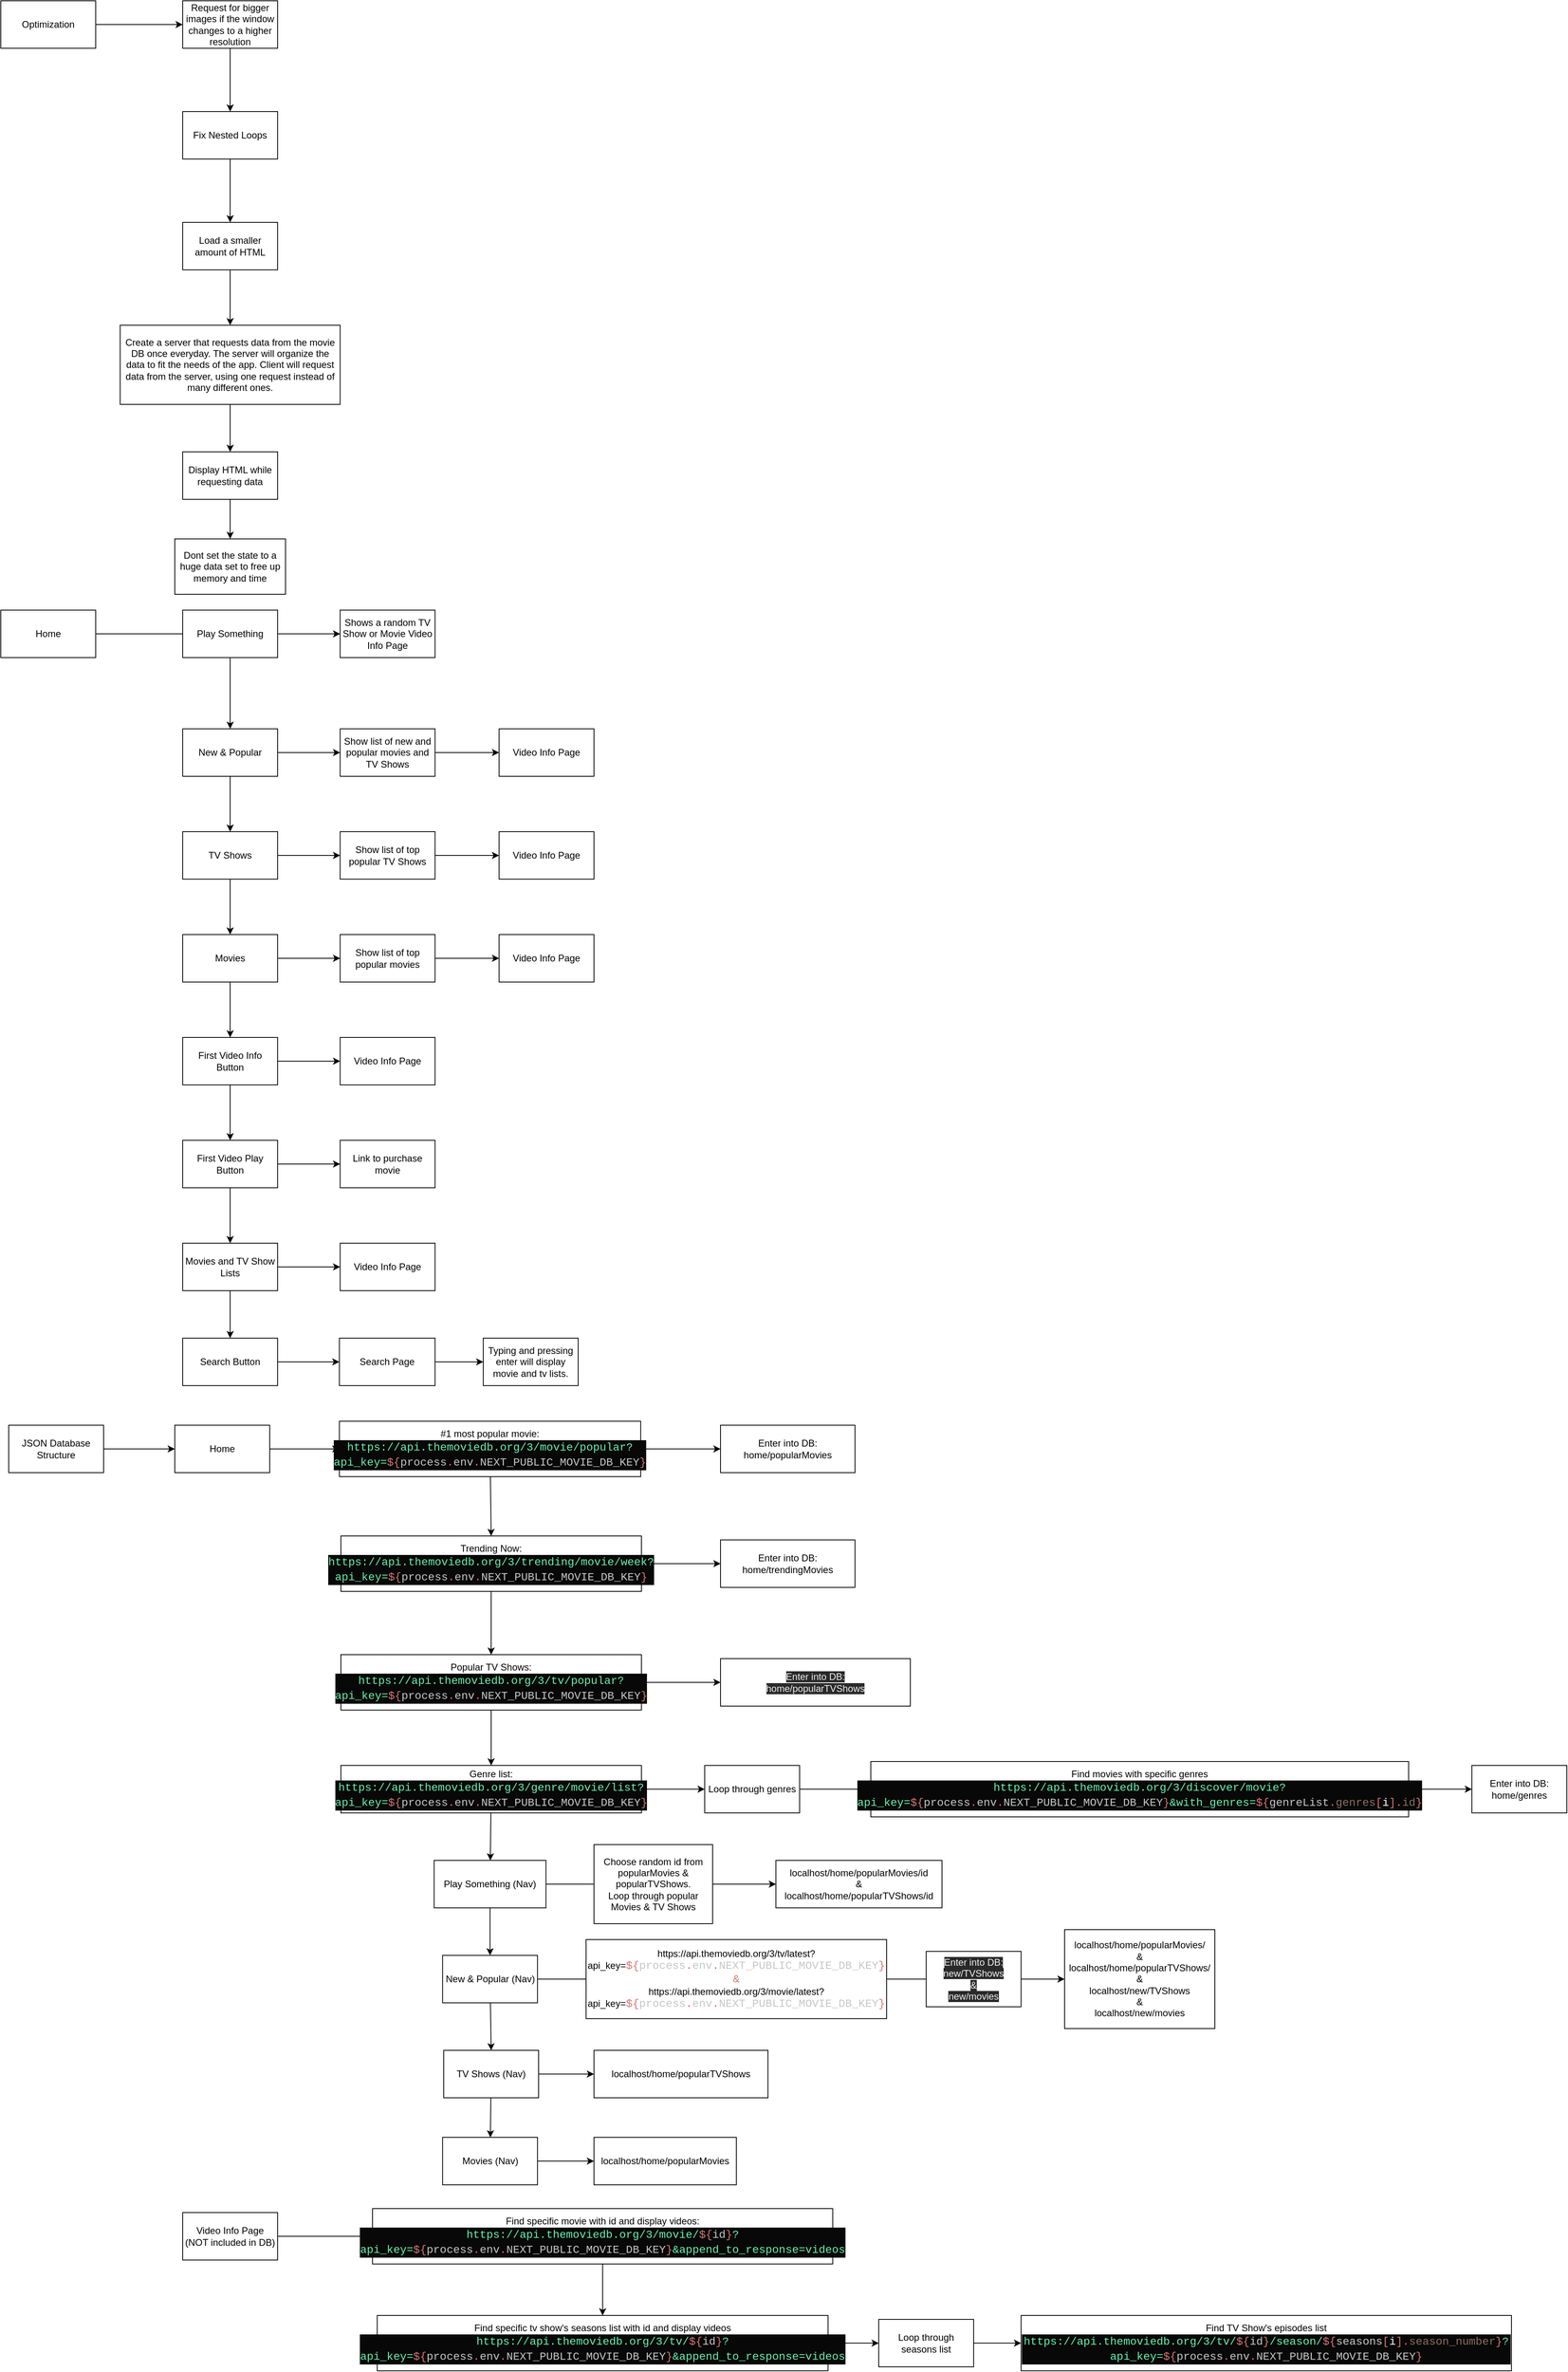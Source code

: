 <mxfile>
    <diagram id="VXB6O54aShf3tAHEvI4C" name="Page-1">
        <mxGraphModel dx="1663" dy="1744" grid="1" gridSize="10" guides="1" tooltips="1" connect="1" arrows="1" fold="1" page="1" pageScale="1" pageWidth="850" pageHeight="1100" math="0" shadow="0">
            <root>
                <mxCell id="0"/>
                <mxCell id="1" parent="0"/>
                <mxCell id="6" style="edgeStyle=none;html=1;entryX=0;entryY=0.5;entryDx=0;entryDy=0;" parent="1" source="4" edge="1" target="57">
                    <mxGeometry relative="1" as="geometry">
                        <mxPoint x="280" y="120" as="targetPoint"/>
                    </mxGeometry>
                </mxCell>
                <mxCell id="4" value="Optimization" style="whiteSpace=wrap;html=1;" parent="1" vertex="1">
                    <mxGeometry x="50" y="-50" width="120" height="60" as="geometry"/>
                </mxCell>
                <mxCell id="9" style="edgeStyle=none;html=1;entryX=0.5;entryY=0;entryDx=0;entryDy=0;" parent="1" source="7" target="8" edge="1">
                    <mxGeometry relative="1" as="geometry"/>
                </mxCell>
                <mxCell id="7" value="Fix Nested Loops" style="whiteSpace=wrap;html=1;" parent="1" vertex="1">
                    <mxGeometry x="280" y="90" width="120" height="60" as="geometry"/>
                </mxCell>
                <mxCell id="11" style="edgeStyle=none;html=1;entryX=0.5;entryY=0;entryDx=0;entryDy=0;" parent="1" source="8" target="10" edge="1">
                    <mxGeometry relative="1" as="geometry"/>
                </mxCell>
                <mxCell id="8" value="Load a smaller amount of HTML" style="whiteSpace=wrap;html=1;" parent="1" vertex="1">
                    <mxGeometry x="280" y="230" width="120" height="60" as="geometry"/>
                </mxCell>
                <mxCell id="13" style="edgeStyle=none;html=1;entryX=0.5;entryY=0;entryDx=0;entryDy=0;" parent="1" source="10" target="12" edge="1">
                    <mxGeometry relative="1" as="geometry"/>
                </mxCell>
                <mxCell id="10" value="Create a server that requests data from the movie DB once everyday. The server will organize the data to fit the needs of the app. Client will request data from the server, using one request instead of many different ones." style="whiteSpace=wrap;html=1;" parent="1" vertex="1">
                    <mxGeometry x="200.94" y="360" width="278.12" height="100" as="geometry"/>
                </mxCell>
                <mxCell id="56" style="edgeStyle=none;html=1;" parent="1" source="12" target="55" edge="1">
                    <mxGeometry relative="1" as="geometry"/>
                </mxCell>
                <mxCell id="12" value="Display HTML while requesting data" style="whiteSpace=wrap;html=1;" parent="1" vertex="1">
                    <mxGeometry x="280" y="520" width="120" height="60" as="geometry"/>
                </mxCell>
                <mxCell id="15" style="edgeStyle=none;html=1;" parent="1" source="14" edge="1">
                    <mxGeometry relative="1" as="geometry">
                        <mxPoint x="290" y="750" as="targetPoint"/>
                    </mxGeometry>
                </mxCell>
                <mxCell id="14" value="Home" style="whiteSpace=wrap;html=1;" parent="1" vertex="1">
                    <mxGeometry x="50" y="720" width="120" height="60" as="geometry"/>
                </mxCell>
                <mxCell id="18" style="edgeStyle=none;html=1;entryX=0.5;entryY=0;entryDx=0;entryDy=0;" parent="1" source="16" target="17" edge="1">
                    <mxGeometry relative="1" as="geometry"/>
                </mxCell>
                <mxCell id="32" style="edgeStyle=none;html=1;" parent="1" source="16" target="31" edge="1">
                    <mxGeometry relative="1" as="geometry"/>
                </mxCell>
                <mxCell id="16" value="Play Something" style="whiteSpace=wrap;html=1;" parent="1" vertex="1">
                    <mxGeometry x="280" y="720" width="120" height="60" as="geometry"/>
                </mxCell>
                <mxCell id="19" style="edgeStyle=none;html=1;" parent="1" source="17" edge="1">
                    <mxGeometry relative="1" as="geometry">
                        <mxPoint x="340" y="1000" as="targetPoint"/>
                    </mxGeometry>
                </mxCell>
                <mxCell id="34" style="edgeStyle=none;html=1;entryX=0;entryY=0.5;entryDx=0;entryDy=0;" parent="1" source="17" target="33" edge="1">
                    <mxGeometry relative="1" as="geometry">
                        <mxPoint x="470" y="900" as="targetPoint"/>
                    </mxGeometry>
                </mxCell>
                <mxCell id="17" value="New &amp;amp; Popular" style="whiteSpace=wrap;html=1;" parent="1" vertex="1">
                    <mxGeometry x="280" y="870" width="120" height="60" as="geometry"/>
                </mxCell>
                <mxCell id="22" style="edgeStyle=none;html=1;entryX=0.5;entryY=0;entryDx=0;entryDy=0;" parent="1" source="20" target="21" edge="1">
                    <mxGeometry relative="1" as="geometry"/>
                </mxCell>
                <mxCell id="36" style="edgeStyle=none;html=1;entryX=0;entryY=0.5;entryDx=0;entryDy=0;" parent="1" source="20" target="35" edge="1">
                    <mxGeometry relative="1" as="geometry"/>
                </mxCell>
                <mxCell id="20" value="TV Shows" style="whiteSpace=wrap;html=1;" parent="1" vertex="1">
                    <mxGeometry x="280" y="1000" width="120" height="60" as="geometry"/>
                </mxCell>
                <mxCell id="24" style="edgeStyle=none;html=1;entryX=0.5;entryY=0;entryDx=0;entryDy=0;" parent="1" source="21" target="23" edge="1">
                    <mxGeometry relative="1" as="geometry"/>
                </mxCell>
                <mxCell id="42" style="edgeStyle=none;html=1;entryX=0;entryY=0.5;entryDx=0;entryDy=0;" parent="1" source="21" target="41" edge="1">
                    <mxGeometry relative="1" as="geometry"/>
                </mxCell>
                <mxCell id="21" value="Movies" style="whiteSpace=wrap;html=1;" parent="1" vertex="1">
                    <mxGeometry x="280" y="1130" width="120" height="60" as="geometry"/>
                </mxCell>
                <mxCell id="26" style="edgeStyle=none;html=1;entryX=0.5;entryY=0;entryDx=0;entryDy=0;" parent="1" source="23" target="25" edge="1">
                    <mxGeometry relative="1" as="geometry"/>
                </mxCell>
                <mxCell id="46" value="" style="edgeStyle=none;html=1;" parent="1" source="23" target="45" edge="1">
                    <mxGeometry relative="1" as="geometry"/>
                </mxCell>
                <mxCell id="23" value="First Video Info Button" style="whiteSpace=wrap;html=1;" parent="1" vertex="1">
                    <mxGeometry x="280" y="1260" width="120" height="60" as="geometry"/>
                </mxCell>
                <mxCell id="28" style="edgeStyle=none;html=1;entryX=0.5;entryY=0;entryDx=0;entryDy=0;" parent="1" source="25" target="27" edge="1">
                    <mxGeometry relative="1" as="geometry"/>
                </mxCell>
                <mxCell id="48" style="edgeStyle=none;html=1;entryX=0;entryY=0.5;entryDx=0;entryDy=0;" parent="1" source="25" target="47" edge="1">
                    <mxGeometry relative="1" as="geometry"/>
                </mxCell>
                <mxCell id="25" value="First Video Play Button" style="whiteSpace=wrap;html=1;" parent="1" vertex="1">
                    <mxGeometry x="280" y="1390" width="120" height="60" as="geometry"/>
                </mxCell>
                <mxCell id="30" style="edgeStyle=none;html=1;entryX=0;entryY=0.5;entryDx=0;entryDy=0;" parent="1" source="27" target="29" edge="1">
                    <mxGeometry relative="1" as="geometry"/>
                </mxCell>
                <mxCell id="50" style="edgeStyle=none;html=1;" parent="1" source="27" target="49" edge="1">
                    <mxGeometry relative="1" as="geometry"/>
                </mxCell>
                <mxCell id="27" value="Movies and TV Show Lists" style="whiteSpace=wrap;html=1;" parent="1" vertex="1">
                    <mxGeometry x="280" y="1520" width="120" height="60" as="geometry"/>
                </mxCell>
                <mxCell id="29" value="Video Info Page" style="whiteSpace=wrap;html=1;" parent="1" vertex="1">
                    <mxGeometry x="479.06" y="1520" width="120" height="60" as="geometry"/>
                </mxCell>
                <mxCell id="31" value="Shows a random TV Show or Movie Video Info Page" style="whiteSpace=wrap;html=1;" parent="1" vertex="1">
                    <mxGeometry x="479.06" y="720" width="120" height="60" as="geometry"/>
                </mxCell>
                <mxCell id="40" style="edgeStyle=none;html=1;entryX=0;entryY=0.5;entryDx=0;entryDy=0;" parent="1" source="33" target="39" edge="1">
                    <mxGeometry relative="1" as="geometry"/>
                </mxCell>
                <mxCell id="33" value="Show list of new and popular movies and TV Shows" style="whiteSpace=wrap;html=1;" parent="1" vertex="1">
                    <mxGeometry x="479.06" y="870" width="120" height="60" as="geometry"/>
                </mxCell>
                <mxCell id="38" style="edgeStyle=none;html=1;entryX=0;entryY=0.5;entryDx=0;entryDy=0;" parent="1" source="35" target="37" edge="1">
                    <mxGeometry relative="1" as="geometry"/>
                </mxCell>
                <mxCell id="35" value="Show list of top popular TV Shows" style="whiteSpace=wrap;html=1;" parent="1" vertex="1">
                    <mxGeometry x="479.06" y="1000" width="120" height="60" as="geometry"/>
                </mxCell>
                <mxCell id="37" value="Video Info Page" style="whiteSpace=wrap;html=1;" parent="1" vertex="1">
                    <mxGeometry x="680" y="1000" width="120" height="60" as="geometry"/>
                </mxCell>
                <mxCell id="39" value="Video Info Page" style="whiteSpace=wrap;html=1;" parent="1" vertex="1">
                    <mxGeometry x="680" y="870" width="120" height="60" as="geometry"/>
                </mxCell>
                <mxCell id="44" style="edgeStyle=none;html=1;entryX=0;entryY=0.5;entryDx=0;entryDy=0;" parent="1" source="41" target="43" edge="1">
                    <mxGeometry relative="1" as="geometry"/>
                </mxCell>
                <mxCell id="41" value="&lt;span&gt;Show list of top popular movies&lt;/span&gt;" style="whiteSpace=wrap;html=1;" parent="1" vertex="1">
                    <mxGeometry x="479.06" y="1130" width="120" height="60" as="geometry"/>
                </mxCell>
                <mxCell id="43" value="Video Info Page" style="whiteSpace=wrap;html=1;" parent="1" vertex="1">
                    <mxGeometry x="680" y="1130" width="120" height="60" as="geometry"/>
                </mxCell>
                <mxCell id="45" value="Video Info Page" style="whiteSpace=wrap;html=1;" parent="1" vertex="1">
                    <mxGeometry x="479.06" y="1260" width="120" height="60" as="geometry"/>
                </mxCell>
                <mxCell id="47" value="Link to purchase movie" style="whiteSpace=wrap;html=1;" parent="1" vertex="1">
                    <mxGeometry x="479.06" y="1390" width="120" height="60" as="geometry"/>
                </mxCell>
                <mxCell id="52" style="edgeStyle=none;html=1;entryX=0;entryY=0.5;entryDx=0;entryDy=0;" parent="1" source="49" target="51" edge="1">
                    <mxGeometry relative="1" as="geometry"/>
                </mxCell>
                <mxCell id="49" value="Search Button" style="whiteSpace=wrap;html=1;" parent="1" vertex="1">
                    <mxGeometry x="280" y="1640" width="120" height="60" as="geometry"/>
                </mxCell>
                <mxCell id="53" style="edgeStyle=none;html=1;" parent="1" source="51" edge="1">
                    <mxGeometry relative="1" as="geometry">
                        <mxPoint x="660" y="1670" as="targetPoint"/>
                    </mxGeometry>
                </mxCell>
                <mxCell id="51" value="Search Page" style="whiteSpace=wrap;html=1;" parent="1" vertex="1">
                    <mxGeometry x="478.12" y="1640" width="120.94" height="60" as="geometry"/>
                </mxCell>
                <mxCell id="54" value="&lt;span&gt;Typing and pressing enter will display movie and tv lists.&lt;/span&gt;" style="whiteSpace=wrap;html=1;" parent="1" vertex="1">
                    <mxGeometry x="660" y="1640" width="120" height="60" as="geometry"/>
                </mxCell>
                <mxCell id="55" value="Dont set the state to a huge data set to free up memory and time" style="whiteSpace=wrap;html=1;" parent="1" vertex="1">
                    <mxGeometry x="270" y="630" width="140" height="70" as="geometry"/>
                </mxCell>
                <mxCell id="58" style="edgeStyle=none;html=1;entryX=0.5;entryY=0;entryDx=0;entryDy=0;" parent="1" source="57" target="7" edge="1">
                    <mxGeometry relative="1" as="geometry"/>
                </mxCell>
                <mxCell id="57" value="Request for bigger images if the window changes to a higher resolution" style="whiteSpace=wrap;html=1;" parent="1" vertex="1">
                    <mxGeometry x="280" y="-50" width="120" height="60" as="geometry"/>
                </mxCell>
                <mxCell id="91" style="edgeStyle=none;html=1;entryX=0;entryY=0.5;entryDx=0;entryDy=0;" edge="1" parent="1" source="59" target="90">
                    <mxGeometry relative="1" as="geometry"/>
                </mxCell>
                <mxCell id="59" value="JSON Database Structure" style="whiteSpace=wrap;html=1;" vertex="1" parent="1">
                    <mxGeometry x="60" y="1750" width="120" height="60" as="geometry"/>
                </mxCell>
                <mxCell id="65" style="edgeStyle=none;html=1;entryX=0;entryY=0.5;entryDx=0;entryDy=0;" edge="1" parent="1" target="64">
                    <mxGeometry relative="1" as="geometry">
                        <mxPoint x="360" y="1780" as="sourcePoint"/>
                    </mxGeometry>
                </mxCell>
                <mxCell id="77" style="edgeStyle=none;html=1;entryX=0;entryY=0.5;entryDx=0;entryDy=0;" edge="1" parent="1" source="63" target="76">
                    <mxGeometry relative="1" as="geometry"/>
                </mxCell>
                <mxCell id="63" value="Video Info Page&lt;br&gt;(NOT included in DB)" style="whiteSpace=wrap;html=1;" vertex="1" parent="1">
                    <mxGeometry x="280" y="2745" width="120" height="60" as="geometry"/>
                </mxCell>
                <mxCell id="66" style="edgeStyle=none;html=1;entryX=0.5;entryY=0;entryDx=0;entryDy=0;" edge="1" parent="1" source="64" target="67">
                    <mxGeometry relative="1" as="geometry">
                        <mxPoint x="539.06" y="1880" as="targetPoint"/>
                    </mxGeometry>
                </mxCell>
                <mxCell id="98" style="edgeStyle=none;html=1;" edge="1" parent="1" source="64">
                    <mxGeometry relative="1" as="geometry">
                        <mxPoint x="960" y="1780" as="targetPoint"/>
                    </mxGeometry>
                </mxCell>
                <mxCell id="64" value="#1 most popular movie:&lt;br&gt;&lt;div style=&quot;color: rgb(248 , 248 , 242) ; background-color: rgb(8 , 8 , 8) ; font-family: &amp;#34;consolas&amp;#34; , &amp;#34;courier new&amp;#34; , monospace ; font-size: 14px ; line-height: 19px&quot;&gt;&lt;span style=&quot;color: #69f0ae&quot;&gt;https://api.themoviedb.org/3/movie/popular?api_key=&lt;/span&gt;&lt;span style=&quot;color: #d77676&quot;&gt;${&lt;/span&gt;&lt;span style=&quot;color: #c5c8c6&quot;&gt;process&lt;/span&gt;&lt;span style=&quot;color: #ff5e5e&quot;&gt;.&lt;/span&gt;&lt;span style=&quot;color: #c5c8c6&quot;&gt;env&lt;/span&gt;&lt;span style=&quot;color: #ff5e5e&quot;&gt;.&lt;/span&gt;&lt;span style=&quot;color: #c5c8c6&quot;&gt;NEXT_PUBLIC_MOVIE_DB_KEY&lt;/span&gt;&lt;span style=&quot;color: #d77676&quot;&gt;}&lt;/span&gt;&lt;/div&gt;" style="whiteSpace=wrap;html=1;" vertex="1" parent="1">
                    <mxGeometry x="478.12" y="1745" width="380.94" height="70" as="geometry"/>
                </mxCell>
                <mxCell id="69" style="edgeStyle=none;html=1;entryX=0.5;entryY=0;entryDx=0;entryDy=0;" edge="1" parent="1" source="67" target="68">
                    <mxGeometry relative="1" as="geometry"/>
                </mxCell>
                <mxCell id="101" style="edgeStyle=none;html=1;entryX=0;entryY=0.5;entryDx=0;entryDy=0;" edge="1" parent="1" source="67" target="100">
                    <mxGeometry relative="1" as="geometry"/>
                </mxCell>
                <mxCell id="67" value="Trending Now:&lt;br&gt;&lt;div style=&quot;color: rgb(248 , 248 , 242) ; background-color: rgb(8 , 8 , 8) ; font-family: &amp;#34;consolas&amp;#34; , &amp;#34;courier new&amp;#34; , monospace ; font-size: 14px ; line-height: 19px&quot;&gt;&lt;span style=&quot;color: #69f0ae&quot;&gt;https://api.themoviedb.org/3/trending/movie/week?api_key=&lt;/span&gt;&lt;span style=&quot;color: #d77676&quot;&gt;${&lt;/span&gt;&lt;span style=&quot;color: #c5c8c6&quot;&gt;process&lt;/span&gt;&lt;span style=&quot;color: #ff5e5e&quot;&gt;.&lt;/span&gt;&lt;span style=&quot;color: #c5c8c6&quot;&gt;env&lt;/span&gt;&lt;span style=&quot;color: #ff5e5e&quot;&gt;.&lt;/span&gt;&lt;span style=&quot;color: #c5c8c6&quot;&gt;NEXT_PUBLIC_MOVIE_DB_KEY&lt;/span&gt;&lt;span style=&quot;color: #d77676&quot;&gt;}&lt;/span&gt;&lt;/div&gt;" style="whiteSpace=wrap;html=1;" vertex="1" parent="1">
                    <mxGeometry x="480" y="1890" width="380" height="70" as="geometry"/>
                </mxCell>
                <mxCell id="72" style="edgeStyle=none;html=1;entryX=0.5;entryY=0;entryDx=0;entryDy=0;" edge="1" parent="1" source="68" target="70">
                    <mxGeometry relative="1" as="geometry"/>
                </mxCell>
                <mxCell id="103" style="edgeStyle=none;html=1;entryX=0;entryY=0.5;entryDx=0;entryDy=0;" edge="1" parent="1" source="68" target="102">
                    <mxGeometry relative="1" as="geometry"/>
                </mxCell>
                <mxCell id="68" value="Popular TV Shows:&lt;br&gt;&lt;div style=&quot;color: rgb(248 , 248 , 242) ; background-color: rgb(8 , 8 , 8) ; font-family: &amp;#34;consolas&amp;#34; , &amp;#34;courier new&amp;#34; , monospace ; font-size: 14px ; line-height: 19px&quot;&gt;&lt;span style=&quot;color: #69f0ae&quot;&gt;https://api.themoviedb.org/3/tv/popular?api_key=&lt;/span&gt;&lt;span style=&quot;color: #d77676&quot;&gt;${&lt;/span&gt;&lt;span style=&quot;color: #c5c8c6&quot;&gt;process&lt;/span&gt;&lt;span style=&quot;color: #ff5e5e&quot;&gt;.&lt;/span&gt;&lt;span style=&quot;color: #c5c8c6&quot;&gt;env&lt;/span&gt;&lt;span style=&quot;color: #ff5e5e&quot;&gt;.&lt;/span&gt;&lt;span style=&quot;color: #c5c8c6&quot;&gt;NEXT_PUBLIC_MOVIE_DB_KEY&lt;/span&gt;&lt;span style=&quot;color: #d77676&quot;&gt;}&lt;/span&gt;&lt;/div&gt;" style="whiteSpace=wrap;html=1;" vertex="1" parent="1">
                    <mxGeometry x="480" y="2040" width="380" height="70" as="geometry"/>
                </mxCell>
                <mxCell id="73" style="edgeStyle=none;html=1;startArrow=none;" edge="1" parent="1" source="74" target="71">
                    <mxGeometry relative="1" as="geometry"/>
                </mxCell>
                <mxCell id="86" style="edgeStyle=none;html=1;" edge="1" parent="1" source="70" target="74">
                    <mxGeometry relative="1" as="geometry"/>
                </mxCell>
                <mxCell id="93" style="edgeStyle=none;html=1;" edge="1" parent="1" source="70" target="92">
                    <mxGeometry relative="1" as="geometry"/>
                </mxCell>
                <mxCell id="70" value="Genre list:&lt;br&gt;&lt;div style=&quot;color: rgb(248 , 248 , 242) ; background-color: rgb(8 , 8 , 8) ; font-family: &amp;#34;consolas&amp;#34; , &amp;#34;courier new&amp;#34; , monospace ; font-size: 14px ; line-height: 19px&quot;&gt;&lt;span style=&quot;color: #69f0ae&quot;&gt;https://api.themoviedb.org/3/genre/movie/list?api_key=&lt;/span&gt;&lt;span style=&quot;color: #d77676&quot;&gt;${&lt;/span&gt;&lt;span style=&quot;color: #c5c8c6&quot;&gt;process&lt;/span&gt;&lt;span style=&quot;color: #ff5e5e&quot;&gt;.&lt;/span&gt;&lt;span style=&quot;color: #c5c8c6&quot;&gt;env&lt;/span&gt;&lt;span style=&quot;color: #ff5e5e&quot;&gt;.&lt;/span&gt;&lt;span style=&quot;color: #c5c8c6&quot;&gt;NEXT_PUBLIC_MOVIE_DB_KEY&lt;/span&gt;&lt;span style=&quot;color: #d77676&quot;&gt;}&lt;/span&gt;&lt;/div&gt;" style="whiteSpace=wrap;html=1;" vertex="1" parent="1">
                    <mxGeometry x="480" y="2180" width="380" height="60" as="geometry"/>
                </mxCell>
                <mxCell id="104" style="edgeStyle=none;html=1;" edge="1" parent="1" source="71">
                    <mxGeometry relative="1" as="geometry">
                        <mxPoint x="1910.0" y="2210" as="targetPoint"/>
                    </mxGeometry>
                </mxCell>
                <mxCell id="71" value="Find movies with specific genres&lt;br&gt;&lt;div style=&quot;color: rgb(248 , 248 , 242) ; background-color: rgb(8 , 8 , 8) ; font-family: &amp;#34;consolas&amp;#34; , &amp;#34;courier new&amp;#34; , monospace ; font-size: 14px ; line-height: 19px&quot;&gt;&lt;span style=&quot;color: #69f0ae&quot;&gt;https://api.themoviedb.org/3/discover/movie?api_key=&lt;/span&gt;&lt;span style=&quot;color: #d77676&quot;&gt;${&lt;/span&gt;&lt;span style=&quot;color: #c5c8c6&quot;&gt;process&lt;/span&gt;&lt;span style=&quot;color: #ff5e5e&quot;&gt;.&lt;/span&gt;&lt;span style=&quot;color: #c5c8c6&quot;&gt;env&lt;/span&gt;&lt;span style=&quot;color: #ff5e5e&quot;&gt;.&lt;/span&gt;&lt;span style=&quot;color: #c5c8c6&quot;&gt;NEXT_PUBLIC_MOVIE_DB_KEY&lt;/span&gt;&lt;span style=&quot;color: #d77676&quot;&gt;}&lt;/span&gt;&lt;span style=&quot;color: #69f0ae&quot;&gt;&amp;amp;with_genres=&lt;/span&gt;&lt;span style=&quot;color: #d77676&quot;&gt;${&lt;/span&gt;&lt;span style=&quot;color: #c5c8c6&quot;&gt;genreList&lt;/span&gt;&lt;span style=&quot;color: #ff5e5e&quot;&gt;.&lt;/span&gt;&lt;span style=&quot;color: #8d6e63&quot;&gt;genres&lt;/span&gt;&lt;span style=&quot;color: #d77676&quot;&gt;[&lt;/span&gt;&lt;span style=&quot;color: #ffffff&quot;&gt;i&lt;/span&gt;&lt;span style=&quot;color: #d77676&quot;&gt;]&lt;/span&gt;&lt;span style=&quot;color: #ff5e5e&quot;&gt;.&lt;/span&gt;&lt;span style=&quot;color: #8d6e63&quot;&gt;id&lt;/span&gt;&lt;span style=&quot;color: #d77676&quot;&gt;}&lt;/span&gt;&lt;/div&gt;" style="whiteSpace=wrap;html=1;" vertex="1" parent="1">
                    <mxGeometry x="1150" y="2175" width="680" height="70" as="geometry"/>
                </mxCell>
                <mxCell id="74" value="Loop through genres" style="whiteSpace=wrap;html=1;" vertex="1" parent="1">
                    <mxGeometry x="940" y="2180" width="120" height="60" as="geometry"/>
                </mxCell>
                <mxCell id="79" style="edgeStyle=none;html=1;entryX=0.5;entryY=0;entryDx=0;entryDy=0;" edge="1" parent="1" source="76" target="78">
                    <mxGeometry relative="1" as="geometry"/>
                </mxCell>
                <mxCell id="76" value="Find specific movie with id and display videos:&lt;br&gt;&lt;div style=&quot;color: rgb(248 , 248 , 242) ; background-color: rgb(8 , 8 , 8) ; font-family: &amp;#34;consolas&amp;#34; , &amp;#34;courier new&amp;#34; , monospace ; font-size: 14px ; line-height: 19px&quot;&gt;&lt;span style=&quot;color: #69f0ae&quot;&gt;https://api.themoviedb.org/3/movie/&lt;/span&gt;&lt;span style=&quot;color: #d77676&quot;&gt;${&lt;/span&gt;&lt;span style=&quot;color: #c5c8c6&quot;&gt;id&lt;/span&gt;&lt;span style=&quot;color: #d77676&quot;&gt;}&lt;/span&gt;&lt;span style=&quot;color: #69f0ae&quot;&gt;?api_key=&lt;/span&gt;&lt;span style=&quot;color: #d77676&quot;&gt;${&lt;/span&gt;&lt;span style=&quot;color: #c5c8c6&quot;&gt;process&lt;/span&gt;&lt;span style=&quot;color: #ff5e5e&quot;&gt;.&lt;/span&gt;&lt;span style=&quot;color: #c5c8c6&quot;&gt;env&lt;/span&gt;&lt;span style=&quot;color: #ff5e5e&quot;&gt;.&lt;/span&gt;&lt;span style=&quot;color: #c5c8c6&quot;&gt;NEXT_PUBLIC_MOVIE_DB_KEY&lt;/span&gt;&lt;span style=&quot;color: #d77676&quot;&gt;}&lt;/span&gt;&lt;span style=&quot;color: #69f0ae&quot;&gt;&amp;amp;append_to_response=videos&lt;/span&gt;&lt;/div&gt;" style="whiteSpace=wrap;html=1;" vertex="1" parent="1">
                    <mxGeometry x="520" y="2740" width="581.88" height="70" as="geometry"/>
                </mxCell>
                <mxCell id="81" style="edgeStyle=none;html=1;startArrow=none;" edge="1" parent="1" source="84" target="80">
                    <mxGeometry relative="1" as="geometry"/>
                </mxCell>
                <mxCell id="87" style="edgeStyle=none;html=1;entryX=0;entryY=0.5;entryDx=0;entryDy=0;" edge="1" parent="1" source="78" target="84">
                    <mxGeometry relative="1" as="geometry"/>
                </mxCell>
                <mxCell id="78" value="Find specific tv show's seasons list with id and display videos&lt;br&gt;&lt;div style=&quot;color: rgb(248 , 248 , 242) ; background-color: rgb(8 , 8 , 8) ; font-family: &amp;#34;consolas&amp;#34; , &amp;#34;courier new&amp;#34; , monospace ; font-size: 14px ; line-height: 19px&quot;&gt;&lt;span style=&quot;color: #69f0ae&quot;&gt;https://api.themoviedb.org/3/tv/&lt;/span&gt;&lt;span style=&quot;color: #d77676&quot;&gt;${&lt;/span&gt;&lt;span style=&quot;color: #c5c8c6&quot;&gt;id&lt;/span&gt;&lt;span style=&quot;color: #d77676&quot;&gt;}&lt;/span&gt;&lt;span style=&quot;color: #69f0ae&quot;&gt;?api_key=&lt;/span&gt;&lt;span style=&quot;color: #d77676&quot;&gt;${&lt;/span&gt;&lt;span style=&quot;color: #c5c8c6&quot;&gt;process&lt;/span&gt;&lt;span style=&quot;color: #ff5e5e&quot;&gt;.&lt;/span&gt;&lt;span style=&quot;color: #c5c8c6&quot;&gt;env&lt;/span&gt;&lt;span style=&quot;color: #ff5e5e&quot;&gt;.&lt;/span&gt;&lt;span style=&quot;color: #c5c8c6&quot;&gt;NEXT_PUBLIC_MOVIE_DB_KEY&lt;/span&gt;&lt;span style=&quot;color: #d77676&quot;&gt;}&lt;/span&gt;&lt;span style=&quot;color: #69f0ae&quot;&gt;&amp;amp;append_to_response=videos&lt;/span&gt;&lt;/div&gt;" style="whiteSpace=wrap;html=1;" vertex="1" parent="1">
                    <mxGeometry x="525.94" y="2875" width="570" height="70" as="geometry"/>
                </mxCell>
                <mxCell id="80" value="Find TV Show's episodes list&lt;br&gt;&lt;div style=&quot;color: rgb(248 , 248 , 242) ; background-color: rgb(8 , 8 , 8) ; font-family: &amp;#34;consolas&amp;#34; , &amp;#34;courier new&amp;#34; , monospace ; font-size: 14px ; line-height: 19px&quot;&gt;&lt;span style=&quot;color: #69f0ae&quot;&gt;https://api.themoviedb.org/3/tv/&lt;/span&gt;&lt;span style=&quot;color: #d77676&quot;&gt;${&lt;/span&gt;&lt;span style=&quot;color: #c5c8c6&quot;&gt;id&lt;/span&gt;&lt;span style=&quot;color: #d77676&quot;&gt;}&lt;/span&gt;&lt;span style=&quot;color: #69f0ae&quot;&gt;/season/&lt;/span&gt;&lt;span style=&quot;color: #d77676&quot;&gt;${&lt;/span&gt;&lt;span style=&quot;color: #c5c8c6&quot;&gt;seasons&lt;/span&gt;&lt;span style=&quot;color: #d77676&quot;&gt;[&lt;/span&gt;&lt;span style=&quot;color: #ffffff&quot;&gt;i&lt;/span&gt;&lt;span style=&quot;color: #d77676&quot;&gt;]&lt;/span&gt;&lt;span style=&quot;color: #ff5e5e&quot;&gt;.&lt;/span&gt;&lt;span style=&quot;color: #8d6e63&quot;&gt;season_number&lt;/span&gt;&lt;span style=&quot;color: #d77676&quot;&gt;}&lt;/span&gt;&lt;span style=&quot;color: #69f0ae&quot;&gt;?api_key=&lt;/span&gt;&lt;span style=&quot;color: #d77676&quot;&gt;${&lt;/span&gt;&lt;span style=&quot;color: #c5c8c6&quot;&gt;process&lt;/span&gt;&lt;span style=&quot;color: #ff5e5e&quot;&gt;.&lt;/span&gt;&lt;span style=&quot;color: #c5c8c6&quot;&gt;env&lt;/span&gt;&lt;span style=&quot;color: #ff5e5e&quot;&gt;.&lt;/span&gt;&lt;span style=&quot;color: #c5c8c6&quot;&gt;NEXT_PUBLIC_MOVIE_DB_KEY&lt;/span&gt;&lt;span style=&quot;color: #d77676&quot;&gt;}&lt;/span&gt;&lt;/div&gt;" style="whiteSpace=wrap;html=1;" vertex="1" parent="1">
                    <mxGeometry x="1340" y="2875" width="620" height="70" as="geometry"/>
                </mxCell>
                <mxCell id="84" value="Loop through seasons list" style="whiteSpace=wrap;html=1;" vertex="1" parent="1">
                    <mxGeometry x="1160" y="2880" width="120" height="60" as="geometry"/>
                </mxCell>
                <mxCell id="90" value="Home" style="whiteSpace=wrap;html=1;" vertex="1" parent="1">
                    <mxGeometry x="270" y="1750" width="120" height="60" as="geometry"/>
                </mxCell>
                <mxCell id="94" style="edgeStyle=none;html=1;" edge="1" parent="1" source="92">
                    <mxGeometry relative="1" as="geometry">
                        <mxPoint x="830" y="2330" as="targetPoint"/>
                    </mxGeometry>
                </mxCell>
                <mxCell id="110" style="edgeStyle=none;html=1;entryX=0.5;entryY=0;entryDx=0;entryDy=0;" edge="1" parent="1" source="92" target="106">
                    <mxGeometry relative="1" as="geometry"/>
                </mxCell>
                <mxCell id="92" value="Play Something (Nav)" style="whiteSpace=wrap;html=1;" vertex="1" parent="1">
                    <mxGeometry x="597.88" y="2300" width="141.41" height="60" as="geometry"/>
                </mxCell>
                <mxCell id="107" style="edgeStyle=none;html=1;" edge="1" parent="1" source="96">
                    <mxGeometry relative="1" as="geometry">
                        <mxPoint x="1030" y="2330" as="targetPoint"/>
                    </mxGeometry>
                </mxCell>
                <mxCell id="96" value="Choose random id from popularMovies &amp;amp; popularTVShows.&lt;br&gt;Loop through popular Movies &amp;amp; TV Shows" style="whiteSpace=wrap;html=1;" vertex="1" parent="1">
                    <mxGeometry x="800" y="2280" width="150" height="100" as="geometry"/>
                </mxCell>
                <mxCell id="99" value="Enter into DB: home/popularMovies" style="whiteSpace=wrap;html=1;" vertex="1" parent="1">
                    <mxGeometry x="960" y="1750" width="170" height="60" as="geometry"/>
                </mxCell>
                <mxCell id="100" value="Enter into DB: home/trendingMovies" style="whiteSpace=wrap;html=1;" vertex="1" parent="1">
                    <mxGeometry x="960" y="1895" width="170" height="60" as="geometry"/>
                </mxCell>
                <mxCell id="102" value="&lt;span style=&quot;color: rgb(240 , 240 , 240) ; font-family: &amp;#34;helvetica&amp;#34; ; font-size: 12px ; font-style: normal ; font-weight: 400 ; letter-spacing: normal ; text-align: center ; text-indent: 0px ; text-transform: none ; word-spacing: 0px ; background-color: rgb(42 , 42 , 42) ; display: inline ; float: none&quot;&gt;Enter into DB: &lt;br&gt;home/popularTVShows&lt;/span&gt;" style="whiteSpace=wrap;html=1;" vertex="1" parent="1">
                    <mxGeometry x="960" y="2045" width="240" height="60" as="geometry"/>
                </mxCell>
                <mxCell id="105" value="&lt;span style=&quot;font-family: &amp;#34;helvetica&amp;#34;&quot;&gt;Enter into DB:&lt;br&gt;home/genres&lt;/span&gt;" style="whiteSpace=wrap;html=1;" vertex="1" parent="1">
                    <mxGeometry x="1910" y="2180" width="120" height="60" as="geometry"/>
                </mxCell>
                <mxCell id="111" style="edgeStyle=none;html=1;entryX=0;entryY=0.5;entryDx=0;entryDy=0;startArrow=none;" edge="1" parent="1" source="114" target="109">
                    <mxGeometry relative="1" as="geometry"/>
                </mxCell>
                <mxCell id="120" style="edgeStyle=none;html=1;entryX=0.5;entryY=0;entryDx=0;entryDy=0;" edge="1" parent="1" source="106" target="117">
                    <mxGeometry relative="1" as="geometry"/>
                </mxCell>
                <mxCell id="106" value="New &amp;amp; Popular (Nav)" style="whiteSpace=wrap;html=1;" vertex="1" parent="1">
                    <mxGeometry x="608.59" y="2420" width="120" height="60" as="geometry"/>
                </mxCell>
                <mxCell id="108" value="localhost/home/popularMovies/id&lt;br&gt;&amp;amp;&lt;br&gt;localhost/home/popularTVShows/id" style="whiteSpace=wrap;html=1;" vertex="1" parent="1">
                    <mxGeometry x="1030" y="2300" width="210" height="60" as="geometry"/>
                </mxCell>
                <mxCell id="109" value="&lt;span&gt;localhost/home/popularMovies/&lt;/span&gt;&lt;br&gt;&lt;span&gt;&amp;amp;&lt;/span&gt;&lt;br&gt;&lt;span&gt;localhost/home/popularTVShows/&lt;br&gt;&amp;amp;&lt;br&gt;localhost/new/TVShows&lt;br&gt;&amp;amp;&lt;br&gt;&lt;/span&gt;localhost/new/movies&lt;span&gt;&lt;br&gt;&lt;/span&gt;" style="whiteSpace=wrap;html=1;" vertex="1" parent="1">
                    <mxGeometry x="1395" y="2387.5" width="190" height="125" as="geometry"/>
                </mxCell>
                <mxCell id="112" value="https://api.themoviedb.org/3/tv/latest?api_key=&lt;span style=&quot;font-family: &amp;#34;consolas&amp;#34; , &amp;#34;courier new&amp;#34; , monospace ; font-size: 14px ; color: rgb(215 , 118 , 118)&quot;&gt;${&lt;/span&gt;&lt;span style=&quot;font-family: &amp;#34;consolas&amp;#34; , &amp;#34;courier new&amp;#34; , monospace ; font-size: 14px ; color: rgb(197 , 200 , 198)&quot;&gt;process&lt;/span&gt;&lt;span style=&quot;font-family: &amp;#34;consolas&amp;#34; , &amp;#34;courier new&amp;#34; , monospace ; font-size: 14px ; color: rgb(255 , 94 , 94)&quot;&gt;.&lt;/span&gt;&lt;span style=&quot;font-family: &amp;#34;consolas&amp;#34; , &amp;#34;courier new&amp;#34; , monospace ; font-size: 14px ; color: rgb(197 , 200 , 198)&quot;&gt;env&lt;/span&gt;&lt;span style=&quot;font-family: &amp;#34;consolas&amp;#34; , &amp;#34;courier new&amp;#34; , monospace ; font-size: 14px ; color: rgb(255 , 94 , 94)&quot;&gt;.&lt;/span&gt;&lt;span style=&quot;font-family: &amp;#34;consolas&amp;#34; , &amp;#34;courier new&amp;#34; , monospace ; font-size: 14px ; color: rgb(197 , 200 , 198)&quot;&gt;NEXT_PUBLIC_MOVIE_DB_KEY&lt;/span&gt;&lt;span style=&quot;font-family: &amp;#34;consolas&amp;#34; , &amp;#34;courier new&amp;#34; , monospace ; font-size: 14px ; color: rgb(215 , 118 , 118)&quot;&gt;}&lt;br&gt;&amp;amp;&lt;br&gt;&lt;/span&gt;https://api.themoviedb.org/3/movie/latest?api_key=&lt;span style=&quot;font-family: &amp;#34;consolas&amp;#34; , &amp;#34;courier new&amp;#34; , monospace ; font-size: 14px ; color: rgb(215 , 118 , 118)&quot;&gt;${&lt;/span&gt;&lt;span style=&quot;font-family: &amp;#34;consolas&amp;#34; , &amp;#34;courier new&amp;#34; , monospace ; font-size: 14px ; color: rgb(197 , 200 , 198)&quot;&gt;process&lt;/span&gt;&lt;span style=&quot;font-family: &amp;#34;consolas&amp;#34; , &amp;#34;courier new&amp;#34; , monospace ; font-size: 14px ; color: rgb(255 , 94 , 94)&quot;&gt;.&lt;/span&gt;&lt;span style=&quot;font-family: &amp;#34;consolas&amp;#34; , &amp;#34;courier new&amp;#34; , monospace ; font-size: 14px ; color: rgb(197 , 200 , 198)&quot;&gt;env&lt;/span&gt;&lt;span style=&quot;font-family: &amp;#34;consolas&amp;#34; , &amp;#34;courier new&amp;#34; , monospace ; font-size: 14px ; color: rgb(255 , 94 , 94)&quot;&gt;.&lt;/span&gt;&lt;span style=&quot;font-family: &amp;#34;consolas&amp;#34; , &amp;#34;courier new&amp;#34; , monospace ; font-size: 14px ; color: rgb(197 , 200 , 198)&quot;&gt;NEXT_PUBLIC_MOVIE_DB_KEY&lt;/span&gt;&lt;span style=&quot;font-family: &amp;#34;consolas&amp;#34; , &amp;#34;courier new&amp;#34; , monospace ; font-size: 14px ; color: rgb(215 , 118 , 118)&quot;&gt;}&lt;/span&gt;&lt;span style=&quot;font-family: &amp;#34;consolas&amp;#34; , &amp;#34;courier new&amp;#34; , monospace ; font-size: 14px ; color: rgb(215 , 118 , 118)&quot;&gt;&lt;br&gt;&lt;/span&gt;" style="whiteSpace=wrap;html=1;" vertex="1" parent="1">
                    <mxGeometry x="790" y="2400" width="380" height="100" as="geometry"/>
                </mxCell>
                <mxCell id="113" value="" style="edgeStyle=none;html=1;entryX=0;entryY=0.5;entryDx=0;entryDy=0;endArrow=none;" edge="1" parent="1" source="106" target="112">
                    <mxGeometry relative="1" as="geometry">
                        <mxPoint x="728.59" y="2450" as="sourcePoint"/>
                        <mxPoint x="1090.0" y="2450" as="targetPoint"/>
                    </mxGeometry>
                </mxCell>
                <mxCell id="114" value="&lt;span style=&quot;color: rgb(240 , 240 , 240) ; font-family: &amp;#34;helvetica&amp;#34; ; font-size: 12px ; font-style: normal ; font-weight: 400 ; letter-spacing: normal ; text-align: center ; text-indent: 0px ; text-transform: none ; word-spacing: 0px ; background-color: rgb(42 , 42 , 42) ; display: inline ; float: none&quot;&gt;Enter into DB: &lt;br&gt;new/TVShows&lt;br&gt;&amp;amp;&lt;br&gt;new/movies&lt;br&gt;&lt;/span&gt;" style="whiteSpace=wrap;html=1;" vertex="1" parent="1">
                    <mxGeometry x="1220" y="2415" width="120" height="70" as="geometry"/>
                </mxCell>
                <mxCell id="115" value="" style="edgeStyle=none;html=1;entryX=0;entryY=0.5;entryDx=0;entryDy=0;startArrow=none;endArrow=none;" edge="1" parent="1" source="112" target="114">
                    <mxGeometry relative="1" as="geometry">
                        <mxPoint x="1170.0" y="2450" as="sourcePoint"/>
                        <mxPoint x="1380.0" y="2450" as="targetPoint"/>
                    </mxGeometry>
                </mxCell>
                <mxCell id="119" value="" style="edgeStyle=none;html=1;" edge="1" parent="1" source="117" target="118">
                    <mxGeometry relative="1" as="geometry"/>
                </mxCell>
                <mxCell id="121" style="edgeStyle=none;html=1;" edge="1" parent="1" source="117">
                    <mxGeometry relative="1" as="geometry">
                        <mxPoint x="800" y="2570" as="targetPoint"/>
                    </mxGeometry>
                </mxCell>
                <mxCell id="117" value="TV Shows (Nav)" style="whiteSpace=wrap;html=1;" vertex="1" parent="1">
                    <mxGeometry x="610" y="2540" width="120" height="60" as="geometry"/>
                </mxCell>
                <mxCell id="122" style="edgeStyle=none;html=1;" edge="1" parent="1" source="118">
                    <mxGeometry relative="1" as="geometry">
                        <mxPoint x="800" y="2680" as="targetPoint"/>
                    </mxGeometry>
                </mxCell>
                <mxCell id="118" value="Movies (Nav)" style="whiteSpace=wrap;html=1;" vertex="1" parent="1">
                    <mxGeometry x="608.59" y="2650" width="120" height="60" as="geometry"/>
                </mxCell>
                <mxCell id="123" value="&lt;span&gt;localhost/home/popularTVShows&lt;/span&gt;" style="whiteSpace=wrap;html=1;" vertex="1" parent="1">
                    <mxGeometry x="800" y="2540" width="220" height="60" as="geometry"/>
                </mxCell>
                <mxCell id="124" value="&lt;span&gt;localhost/home/popularMovies&lt;/span&gt;" style="whiteSpace=wrap;html=1;" vertex="1" parent="1">
                    <mxGeometry x="800" y="2650" width="180" height="60" as="geometry"/>
                </mxCell>
            </root>
        </mxGraphModel>
    </diagram>
</mxfile>